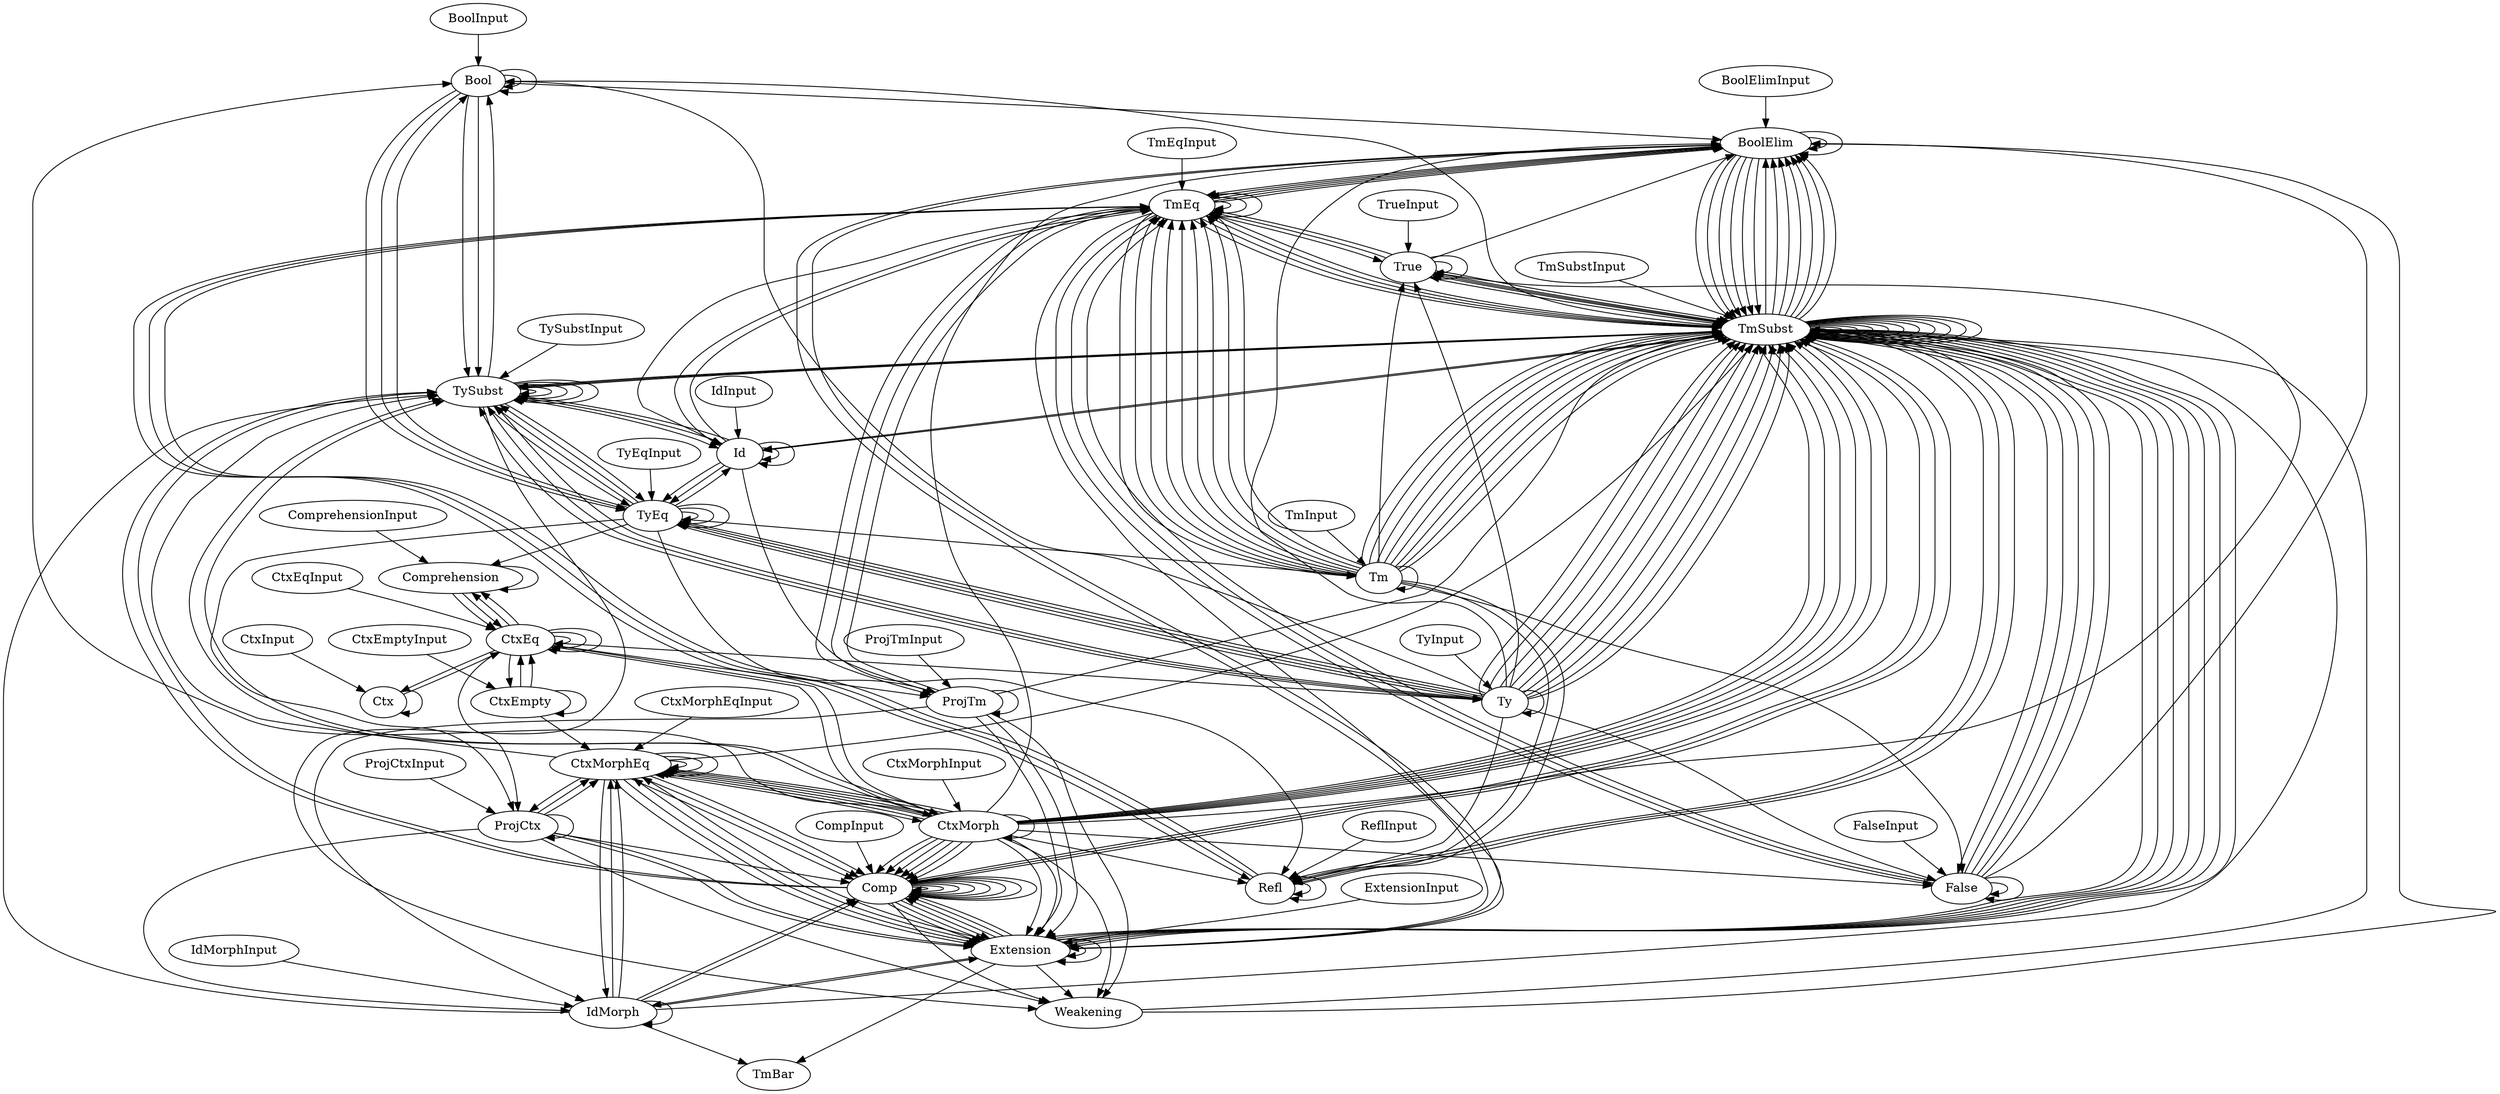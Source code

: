 digraph {
    0 [label=Bool];
    1 [label=BoolElim];
    2 [label=BoolElimInput];
    3 [label=BoolInput];
    4 [label=Comp];
    5 [label=CompInput];
    6 [label=Comprehension];
    7 [label=ComprehensionInput];
    8 [label=Ctx];
    9 [label=CtxEmpty];
    10 [label=CtxEmptyInput];
    11 [label=CtxEq];
    12 [label=CtxEqInput];
    13 [label=CtxInput];
    14 [label=CtxMorph];
    15 [label=CtxMorphEq];
    16 [label=CtxMorphEqInput];
    17 [label=CtxMorphInput];
    18 [label=Extension];
    19 [label=ExtensionInput];
    20 [label=False];
    21 [label=FalseInput];
    22 [label=Id];
    23 [label=IdInput];
    24 [label=IdMorph];
    25 [label=IdMorphInput];
    26 [label=ProjCtx];
    27 [label=ProjCtxInput];
    28 [label=ProjTm];
    29 [label=ProjTmInput];
    30 [label=Refl];
    31 [label=ReflInput];
    32 [label=Tm];
    33 [label=TmBar];
    34 [label=TmEq];
    35 [label=TmEqInput];
    36 [label=TmInput];
    37 [label=TmSubst];
    38 [label=TmSubstInput];
    39 [label=True];
    40 [label=TrueInput];
    41 [label=Ty];
    42 [label=TyEq];
    43 [label=TyEqInput];
    44 [label=TyInput];
    45 [label=TySubst];
    46 [label=TySubstInput];
    47 [label=Weakening];
    0 -> 0;
    0 -> 0;
    0 -> 1;
    0 -> 37;
    0 -> 42;
    0 -> 42;
    0 -> 45;
    0 -> 45;
    1 -> 1;
    1 -> 1;
    1 -> 34;
    1 -> 34;
    1 -> 37;
    1 -> 37;
    1 -> 37;
    1 -> 37;
    1 -> 37;
    1 -> 37;
    2 -> 1;
    3 -> 0;
    4 -> 4;
    4 -> 4;
    4 -> 4;
    4 -> 4;
    4 -> 4;
    4 -> 4;
    4 -> 4;
    4 -> 4;
    4 -> 18;
    4 -> 18;
    4 -> 18;
    4 -> 37;
    4 -> 37;
    4 -> 45;
    4 -> 45;
    4 -> 47;
    5 -> 4;
    6 -> 6;
    6 -> 11;
    6 -> 11;
    7 -> 6;
    8 -> 8;
    8 -> 11;
    9 -> 9;
    9 -> 11;
    9 -> 11;
    9 -> 15;
    10 -> 9;
    11 -> 6;
    11 -> 6;
    11 -> 8;
    11 -> 9;
    11 -> 11;
    11 -> 11;
    11 -> 11;
    11 -> 14;
    11 -> 14;
    11 -> 26;
    11 -> 28;
    11 -> 41;
    12 -> 11;
    13 -> 8;
    14 -> 0;
    14 -> 1;
    14 -> 4;
    14 -> 4;
    14 -> 4;
    14 -> 4;
    14 -> 4;
    14 -> 4;
    14 -> 14;
    14 -> 15;
    14 -> 15;
    14 -> 15;
    14 -> 15;
    14 -> 15;
    14 -> 18;
    14 -> 18;
    14 -> 20;
    14 -> 30;
    14 -> 37;
    14 -> 37;
    14 -> 37;
    14 -> 37;
    14 -> 37;
    14 -> 37;
    14 -> 39;
    14 -> 45;
    14 -> 45;
    14 -> 47;
    15 -> 4;
    15 -> 4;
    15 -> 4;
    15 -> 14;
    15 -> 15;
    15 -> 15;
    15 -> 15;
    15 -> 18;
    15 -> 18;
    15 -> 24;
    15 -> 26;
    15 -> 37;
    15 -> 45;
    16 -> 15;
    17 -> 14;
    18 -> 1;
    18 -> 1;
    18 -> 4;
    18 -> 4;
    18 -> 4;
    18 -> 15;
    18 -> 15;
    18 -> 18;
    18 -> 18;
    18 -> 24;
    18 -> 33;
    18 -> 37;
    18 -> 37;
    18 -> 37;
    18 -> 37;
    18 -> 37;
    18 -> 47;
    19 -> 18;
    20 -> 1;
    20 -> 20;
    20 -> 20;
    20 -> 34;
    20 -> 34;
    20 -> 37;
    20 -> 37;
    20 -> 37;
    20 -> 37;
    21 -> 20;
    22 -> 22;
    22 -> 22;
    22 -> 30;
    22 -> 34;
    22 -> 42;
    22 -> 42;
    22 -> 45;
    22 -> 45;
    23 -> 22;
    24 -> 4;
    24 -> 4;
    24 -> 15;
    24 -> 15;
    24 -> 18;
    24 -> 24;
    24 -> 33;
    24 -> 37;
    24 -> 45;
    25 -> 24;
    26 -> 4;
    26 -> 15;
    26 -> 15;
    26 -> 18;
    26 -> 18;
    26 -> 24;
    26 -> 26;
    26 -> 47;
    27 -> 26;
    28 -> 18;
    28 -> 18;
    28 -> 24;
    28 -> 28;
    28 -> 34;
    28 -> 34;
    28 -> 37;
    28 -> 47;
    29 -> 28;
    30 -> 30;
    30 -> 30;
    30 -> 34;
    30 -> 34;
    30 -> 37;
    30 -> 37;
    31 -> 30;
    32 -> 20;
    32 -> 30;
    32 -> 30;
    32 -> 32;
    32 -> 34;
    32 -> 34;
    32 -> 34;
    32 -> 34;
    32 -> 34;
    32 -> 34;
    32 -> 34;
    32 -> 34;
    32 -> 37;
    32 -> 37;
    32 -> 37;
    32 -> 37;
    32 -> 37;
    32 -> 37;
    32 -> 37;
    32 -> 37;
    32 -> 39;
    34 -> 1;
    34 -> 1;
    34 -> 1;
    34 -> 18;
    34 -> 20;
    34 -> 22;
    34 -> 22;
    34 -> 28;
    34 -> 30;
    34 -> 32;
    34 -> 34;
    34 -> 34;
    34 -> 34;
    34 -> 37;
    34 -> 37;
    34 -> 39;
    35 -> 34;
    36 -> 32;
    37 -> 1;
    37 -> 1;
    37 -> 1;
    37 -> 1;
    37 -> 1;
    37 -> 1;
    37 -> 1;
    37 -> 4;
    37 -> 18;
    37 -> 18;
    37 -> 20;
    37 -> 22;
    37 -> 22;
    37 -> 30;
    37 -> 34;
    37 -> 34;
    37 -> 37;
    37 -> 37;
    37 -> 37;
    37 -> 37;
    37 -> 37;
    37 -> 37;
    37 -> 37;
    37 -> 37;
    37 -> 37;
    37 -> 37;
    37 -> 37;
    37 -> 39;
    37 -> 45;
    37 -> 45;
    38 -> 37;
    39 -> 1;
    39 -> 34;
    39 -> 34;
    39 -> 37;
    39 -> 37;
    39 -> 37;
    39 -> 37;
    39 -> 39;
    39 -> 39;
    40 -> 39;
    41 -> 0;
    41 -> 1;
    41 -> 20;
    41 -> 30;
    41 -> 37;
    41 -> 37;
    41 -> 37;
    41 -> 37;
    41 -> 37;
    41 -> 37;
    41 -> 37;
    41 -> 37;
    41 -> 37;
    41 -> 39;
    41 -> 41;
    41 -> 42;
    41 -> 42;
    41 -> 42;
    41 -> 45;
    41 -> 45;
    41 -> 45;
    42 -> 0;
    42 -> 6;
    42 -> 22;
    42 -> 26;
    42 -> 28;
    42 -> 32;
    42 -> 41;
    42 -> 42;
    42 -> 42;
    42 -> 42;
    42 -> 45;
    42 -> 45;
    43 -> 42;
    44 -> 41;
    45 -> 0;
    45 -> 22;
    45 -> 37;
    45 -> 42;
    45 -> 42;
    45 -> 45;
    45 -> 45;
    45 -> 45;
    45 -> 45;
    45 -> 45;
    45 -> 47;
    46 -> 45;
    47 -> 1;
    47 -> 37;
}